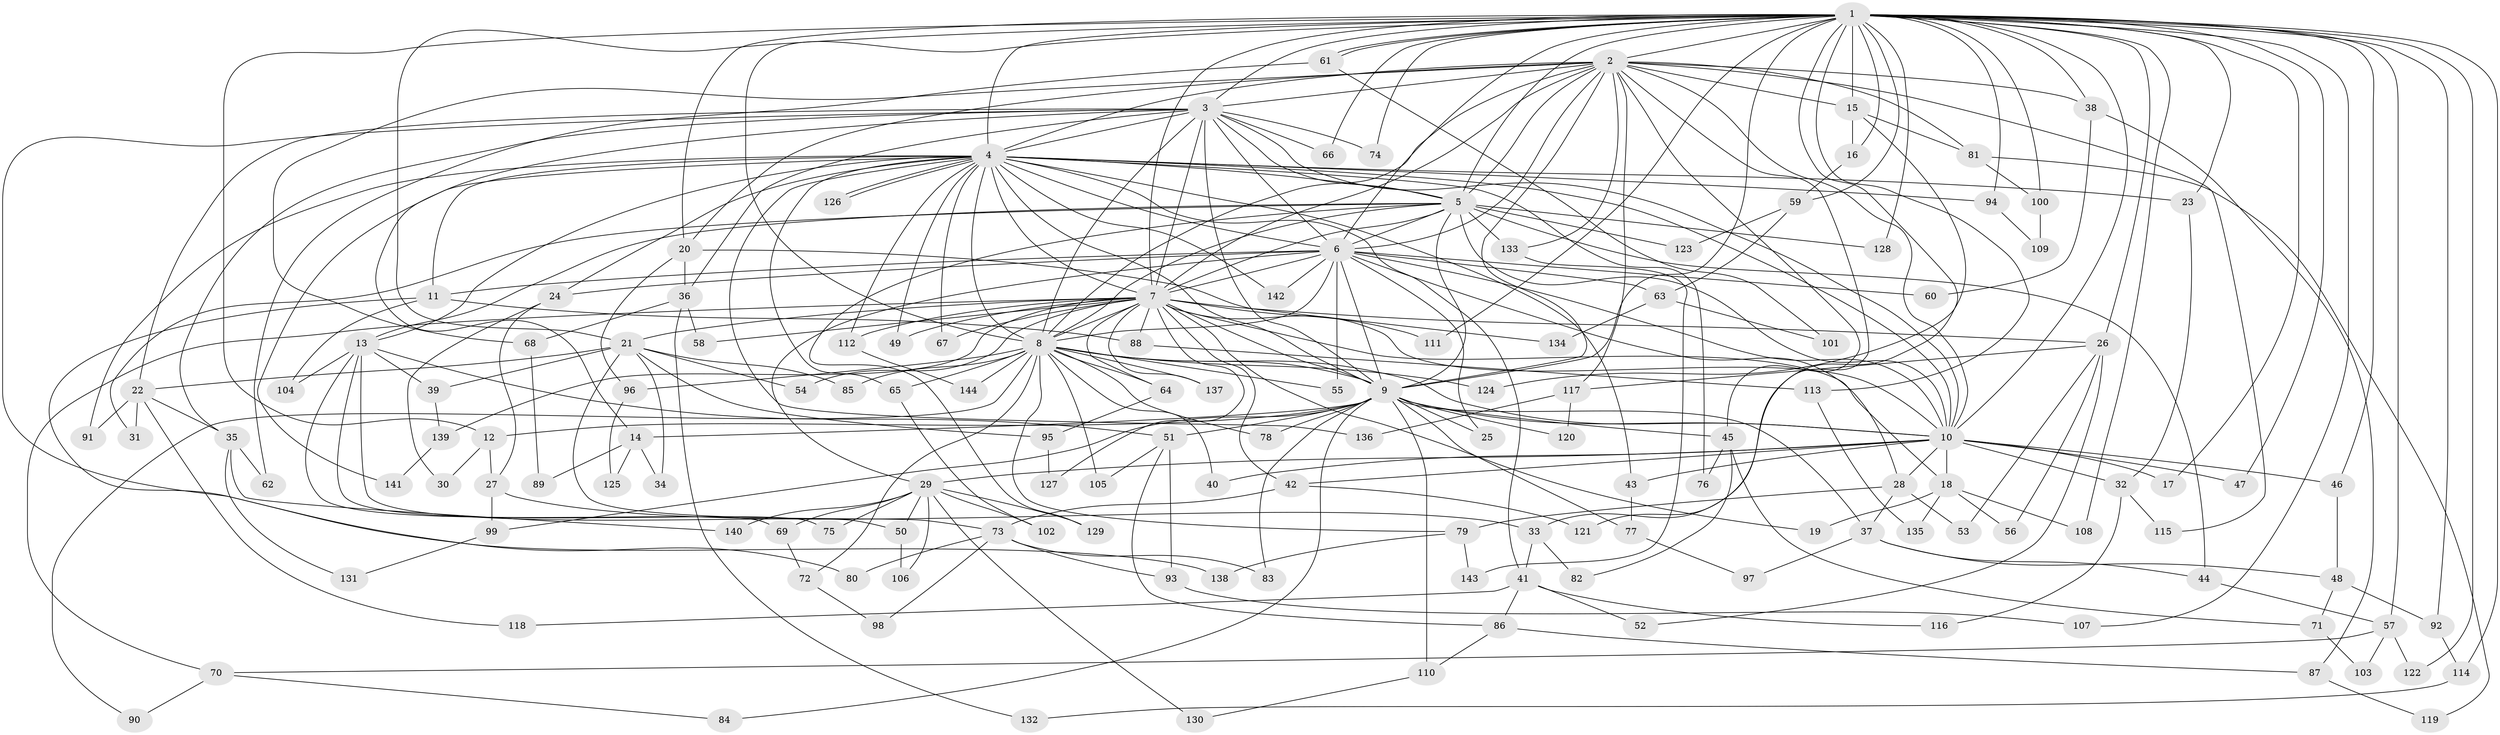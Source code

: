 // Generated by graph-tools (version 1.1) at 2025/25/03/09/25 03:25:39]
// undirected, 144 vertices, 313 edges
graph export_dot {
graph [start="1"]
  node [color=gray90,style=filled];
  1;
  2;
  3;
  4;
  5;
  6;
  7;
  8;
  9;
  10;
  11;
  12;
  13;
  14;
  15;
  16;
  17;
  18;
  19;
  20;
  21;
  22;
  23;
  24;
  25;
  26;
  27;
  28;
  29;
  30;
  31;
  32;
  33;
  34;
  35;
  36;
  37;
  38;
  39;
  40;
  41;
  42;
  43;
  44;
  45;
  46;
  47;
  48;
  49;
  50;
  51;
  52;
  53;
  54;
  55;
  56;
  57;
  58;
  59;
  60;
  61;
  62;
  63;
  64;
  65;
  66;
  67;
  68;
  69;
  70;
  71;
  72;
  73;
  74;
  75;
  76;
  77;
  78;
  79;
  80;
  81;
  82;
  83;
  84;
  85;
  86;
  87;
  88;
  89;
  90;
  91;
  92;
  93;
  94;
  95;
  96;
  97;
  98;
  99;
  100;
  101;
  102;
  103;
  104;
  105;
  106;
  107;
  108;
  109;
  110;
  111;
  112;
  113;
  114;
  115;
  116;
  117;
  118;
  119;
  120;
  121;
  122;
  123;
  124;
  125;
  126;
  127;
  128;
  129;
  130;
  131;
  132;
  133;
  134;
  135;
  136;
  137;
  138;
  139;
  140;
  141;
  142;
  143;
  144;
  1 -- 2;
  1 -- 3;
  1 -- 4;
  1 -- 5;
  1 -- 6;
  1 -- 7;
  1 -- 8;
  1 -- 9;
  1 -- 10;
  1 -- 12;
  1 -- 15;
  1 -- 16;
  1 -- 17;
  1 -- 20;
  1 -- 21;
  1 -- 23;
  1 -- 26;
  1 -- 33;
  1 -- 38;
  1 -- 46;
  1 -- 47;
  1 -- 57;
  1 -- 59;
  1 -- 61;
  1 -- 61;
  1 -- 66;
  1 -- 74;
  1 -- 92;
  1 -- 94;
  1 -- 100;
  1 -- 107;
  1 -- 108;
  1 -- 111;
  1 -- 113;
  1 -- 114;
  1 -- 122;
  1 -- 128;
  2 -- 3;
  2 -- 4;
  2 -- 5;
  2 -- 6;
  2 -- 7;
  2 -- 8;
  2 -- 9;
  2 -- 10;
  2 -- 15;
  2 -- 20;
  2 -- 38;
  2 -- 45;
  2 -- 68;
  2 -- 81;
  2 -- 115;
  2 -- 117;
  2 -- 121;
  2 -- 133;
  3 -- 4;
  3 -- 5;
  3 -- 6;
  3 -- 7;
  3 -- 8;
  3 -- 9;
  3 -- 10;
  3 -- 14;
  3 -- 22;
  3 -- 35;
  3 -- 36;
  3 -- 66;
  3 -- 74;
  3 -- 138;
  4 -- 5;
  4 -- 6;
  4 -- 7;
  4 -- 8;
  4 -- 9;
  4 -- 10;
  4 -- 11;
  4 -- 13;
  4 -- 23;
  4 -- 24;
  4 -- 41;
  4 -- 43;
  4 -- 49;
  4 -- 65;
  4 -- 67;
  4 -- 76;
  4 -- 91;
  4 -- 94;
  4 -- 112;
  4 -- 126;
  4 -- 126;
  4 -- 136;
  4 -- 141;
  4 -- 142;
  5 -- 6;
  5 -- 7;
  5 -- 8;
  5 -- 9;
  5 -- 10;
  5 -- 13;
  5 -- 31;
  5 -- 44;
  5 -- 123;
  5 -- 128;
  5 -- 129;
  5 -- 133;
  6 -- 7;
  6 -- 8;
  6 -- 9;
  6 -- 10;
  6 -- 11;
  6 -- 24;
  6 -- 25;
  6 -- 28;
  6 -- 29;
  6 -- 55;
  6 -- 60;
  6 -- 63;
  6 -- 142;
  7 -- 8;
  7 -- 9;
  7 -- 10;
  7 -- 18;
  7 -- 19;
  7 -- 21;
  7 -- 26;
  7 -- 42;
  7 -- 49;
  7 -- 54;
  7 -- 58;
  7 -- 64;
  7 -- 67;
  7 -- 70;
  7 -- 88;
  7 -- 111;
  7 -- 112;
  7 -- 127;
  7 -- 137;
  7 -- 139;
  8 -- 9;
  8 -- 10;
  8 -- 40;
  8 -- 55;
  8 -- 64;
  8 -- 65;
  8 -- 72;
  8 -- 78;
  8 -- 79;
  8 -- 85;
  8 -- 90;
  8 -- 96;
  8 -- 105;
  8 -- 124;
  8 -- 137;
  8 -- 144;
  9 -- 10;
  9 -- 12;
  9 -- 14;
  9 -- 25;
  9 -- 37;
  9 -- 45;
  9 -- 51;
  9 -- 77;
  9 -- 78;
  9 -- 83;
  9 -- 84;
  9 -- 99;
  9 -- 110;
  9 -- 120;
  10 -- 17;
  10 -- 18;
  10 -- 28;
  10 -- 29;
  10 -- 32;
  10 -- 40;
  10 -- 42;
  10 -- 43;
  10 -- 46;
  10 -- 47;
  11 -- 80;
  11 -- 88;
  11 -- 104;
  12 -- 27;
  12 -- 30;
  13 -- 39;
  13 -- 50;
  13 -- 51;
  13 -- 69;
  13 -- 75;
  13 -- 104;
  14 -- 34;
  14 -- 89;
  14 -- 125;
  15 -- 16;
  15 -- 81;
  15 -- 124;
  16 -- 59;
  18 -- 19;
  18 -- 56;
  18 -- 108;
  18 -- 135;
  20 -- 36;
  20 -- 96;
  20 -- 134;
  21 -- 22;
  21 -- 34;
  21 -- 39;
  21 -- 54;
  21 -- 73;
  21 -- 85;
  21 -- 95;
  22 -- 31;
  22 -- 35;
  22 -- 91;
  22 -- 118;
  23 -- 32;
  24 -- 27;
  24 -- 30;
  26 -- 52;
  26 -- 53;
  26 -- 56;
  26 -- 117;
  27 -- 33;
  27 -- 99;
  28 -- 37;
  28 -- 53;
  28 -- 79;
  29 -- 50;
  29 -- 69;
  29 -- 75;
  29 -- 102;
  29 -- 106;
  29 -- 129;
  29 -- 130;
  29 -- 140;
  32 -- 115;
  32 -- 116;
  33 -- 41;
  33 -- 82;
  35 -- 62;
  35 -- 131;
  35 -- 140;
  36 -- 58;
  36 -- 68;
  36 -- 132;
  37 -- 44;
  37 -- 48;
  37 -- 97;
  38 -- 60;
  38 -- 87;
  39 -- 139;
  41 -- 52;
  41 -- 86;
  41 -- 116;
  41 -- 118;
  42 -- 73;
  42 -- 121;
  43 -- 77;
  44 -- 57;
  45 -- 71;
  45 -- 76;
  45 -- 82;
  46 -- 48;
  48 -- 71;
  48 -- 92;
  50 -- 106;
  51 -- 86;
  51 -- 93;
  51 -- 105;
  57 -- 70;
  57 -- 103;
  57 -- 122;
  59 -- 63;
  59 -- 123;
  61 -- 62;
  61 -- 101;
  63 -- 101;
  63 -- 134;
  64 -- 95;
  65 -- 102;
  68 -- 89;
  69 -- 72;
  70 -- 84;
  70 -- 90;
  71 -- 103;
  72 -- 98;
  73 -- 80;
  73 -- 83;
  73 -- 93;
  73 -- 98;
  77 -- 97;
  79 -- 138;
  79 -- 143;
  81 -- 100;
  81 -- 119;
  86 -- 87;
  86 -- 110;
  87 -- 119;
  88 -- 113;
  92 -- 114;
  93 -- 107;
  94 -- 109;
  95 -- 127;
  96 -- 125;
  99 -- 131;
  100 -- 109;
  110 -- 130;
  112 -- 144;
  113 -- 135;
  114 -- 132;
  117 -- 120;
  117 -- 136;
  133 -- 143;
  139 -- 141;
}
